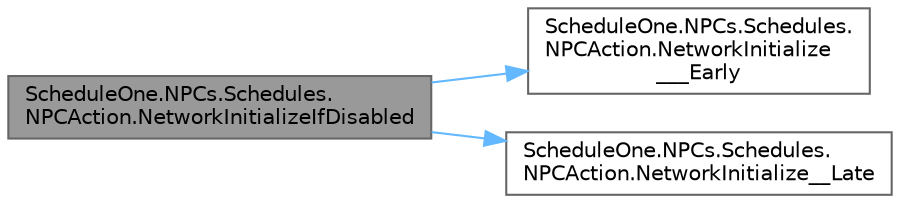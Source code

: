 digraph "ScheduleOne.NPCs.Schedules.NPCAction.NetworkInitializeIfDisabled"
{
 // LATEX_PDF_SIZE
  bgcolor="transparent";
  edge [fontname=Helvetica,fontsize=10,labelfontname=Helvetica,labelfontsize=10];
  node [fontname=Helvetica,fontsize=10,shape=box,height=0.2,width=0.4];
  rankdir="LR";
  Node1 [id="Node000001",label="ScheduleOne.NPCs.Schedules.\lNPCAction.NetworkInitializeIfDisabled",height=0.2,width=0.4,color="gray40", fillcolor="grey60", style="filled", fontcolor="black",tooltip=" "];
  Node1 -> Node2 [id="edge1_Node000001_Node000002",color="steelblue1",style="solid",tooltip=" "];
  Node2 [id="Node000002",label="ScheduleOne.NPCs.Schedules.\lNPCAction.NetworkInitialize\l___Early",height=0.2,width=0.4,color="grey40", fillcolor="white", style="filled",URL="$class_schedule_one_1_1_n_p_cs_1_1_schedules_1_1_n_p_c_action.html#ac741100a7496a5bb6345ad6099165d3a",tooltip=" "];
  Node1 -> Node3 [id="edge2_Node000001_Node000003",color="steelblue1",style="solid",tooltip=" "];
  Node3 [id="Node000003",label="ScheduleOne.NPCs.Schedules.\lNPCAction.NetworkInitialize__Late",height=0.2,width=0.4,color="grey40", fillcolor="white", style="filled",URL="$class_schedule_one_1_1_n_p_cs_1_1_schedules_1_1_n_p_c_action.html#af851dca4aa98005bad6e72e837105f4e",tooltip=" "];
}
